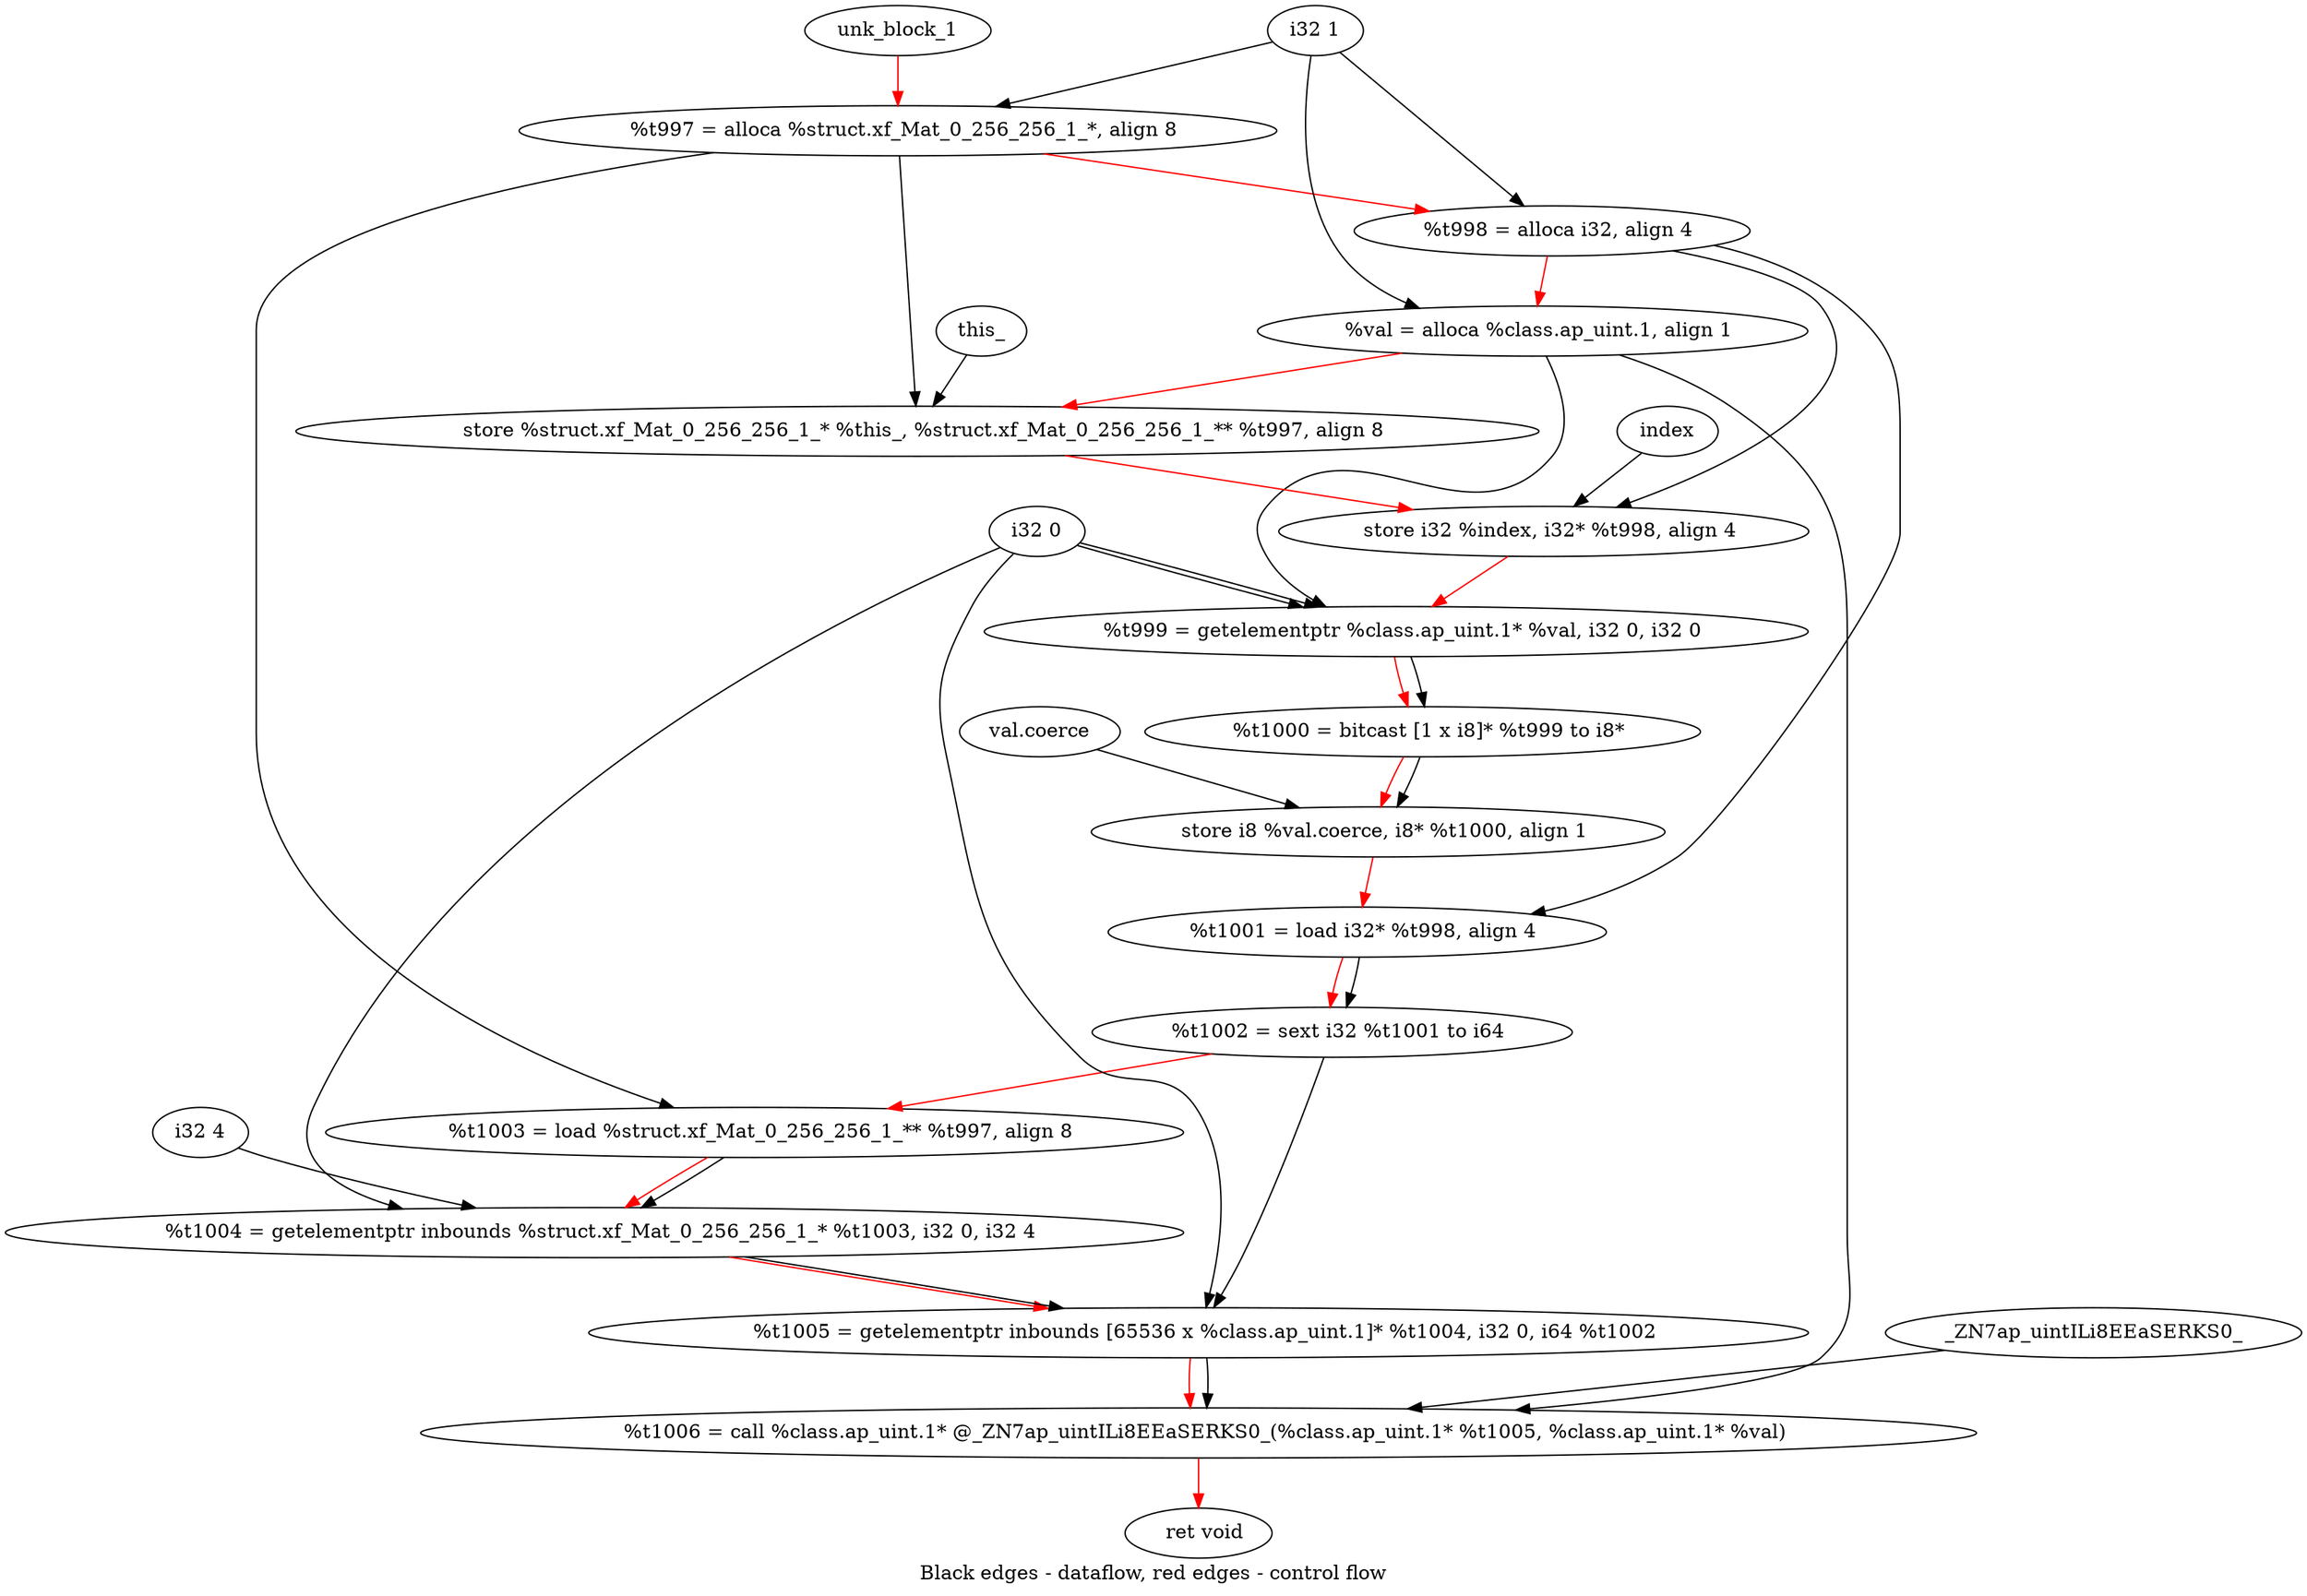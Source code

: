digraph G {
compound=true
label="Black edges - dataflow, red edges - control flow"
"t997" [label="  %t997 = alloca %struct.xf_Mat_0_256_256_1_*, align 8"]
"t998" [label="  %t998 = alloca i32, align 4"]
"val" [label="  %val = alloca %class.ap_uint.1, align 1"]
"_1" [label="  store %struct.xf_Mat_0_256_256_1_* %this_, %struct.xf_Mat_0_256_256_1_** %t997, align 8"]
"_2" [label="  store i32 %index, i32* %t998, align 4"]
"t999" [label="  %t999 = getelementptr %class.ap_uint.1* %val, i32 0, i32 0"]
"t1000" [label="  %t1000 = bitcast [1 x i8]* %t999 to i8*"]
"_3" [label="  store i8 %val.coerce, i8* %t1000, align 1"]
"t1001" [label="  %t1001 = load i32* %t998, align 4"]
"t1002" [label="  %t1002 = sext i32 %t1001 to i64"]
"t1003" [label="  %t1003 = load %struct.xf_Mat_0_256_256_1_** %t997, align 8"]
"t1004" [label="  %t1004 = getelementptr inbounds %struct.xf_Mat_0_256_256_1_* %t1003, i32 0, i32 4"]
"t1005" [label="  %t1005 = getelementptr inbounds [65536 x %class.ap_uint.1]* %t1004, i32 0, i64 %t1002"]
"t1006" [label="  %t1006 = call %class.ap_uint.1* @_ZN7ap_uintILi8EEaSERKS0_(%class.ap_uint.1* %t1005, %class.ap_uint.1* %val)"]
"_4" [label="  ret void"]
"unk_block_1" -> "t997"[color=red]
"i32 1" -> "t997"
"t997" -> "t998"[color=red weight=2]
"i32 1" -> "t998"
"t998" -> "val"[color=red weight=2]
"i32 1" -> "val"
"val" -> "_1"[color=red weight=2]
"this_" -> "_1"
"t997" -> "_1"
"_1" -> "_2"[color=red weight=2]
"index" -> "_2"
"t998" -> "_2"
"_2" -> "t999"[color=red weight=2]
"val" -> "t999"
"i32 0" -> "t999"
"i32 0" -> "t999"
"t999" -> "t1000"[color=red weight=2]
"t999" -> "t1000"
"t1000" -> "_3"[color=red weight=2]
"val.coerce" -> "_3"
"t1000" -> "_3"
"_3" -> "t1001"[color=red weight=2]
"t998" -> "t1001"
"t1001" -> "t1002"[color=red weight=2]
"t1001" -> "t1002"
"t1002" -> "t1003"[color=red weight=2]
"t997" -> "t1003"
"t1003" -> "t1004"[color=red weight=2]
"t1003" -> "t1004"
"i32 0" -> "t1004"
"i32 4" -> "t1004"
"t1004" -> "t1005"[color=red weight=2]
"t1004" -> "t1005"
"i32 0" -> "t1005"
"t1002" -> "t1005"
"t1005" -> "t1006"[color=red weight=2]
"t1005" -> "t1006"
"val" -> "t1006"
"_ZN7ap_uintILi8EEaSERKS0_" -> "t1006"
"t1006" -> "_4"[color=red weight=2]

}
